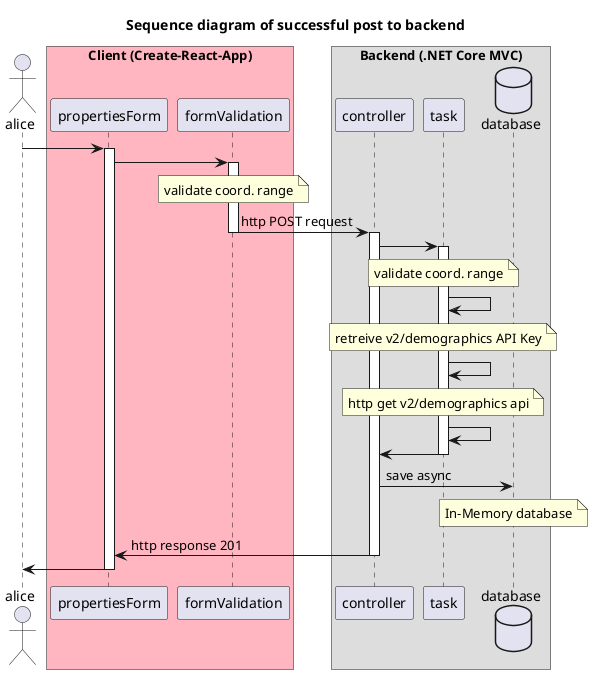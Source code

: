 @startuml
title Sequence diagram of successful post to backend

actor alice
box "Client (Create-React-App)" #LightPink
participant propertiesForm
participant formValidation
end box

box "Backend (.NET Core MVC)"
participant controller
participant task
database database

end box

alice -> propertiesForm ++
propertiesForm -> formValidation ++
note over formValidation: validate coord. range
formValidation -> controller --++: http POST request
formValidation --
controller -> task ++
note over task: validate coord. range
task -> task 
note over task: retreive v2/demographics API Key
task -> task 
note over task: http get v2/demographics api
task -> task
task -> controller --

controller -> database: save async
note over database: In-Memory database

controller -> propertiesForm --: http response 201
propertiesForm -> alice --


@enduml